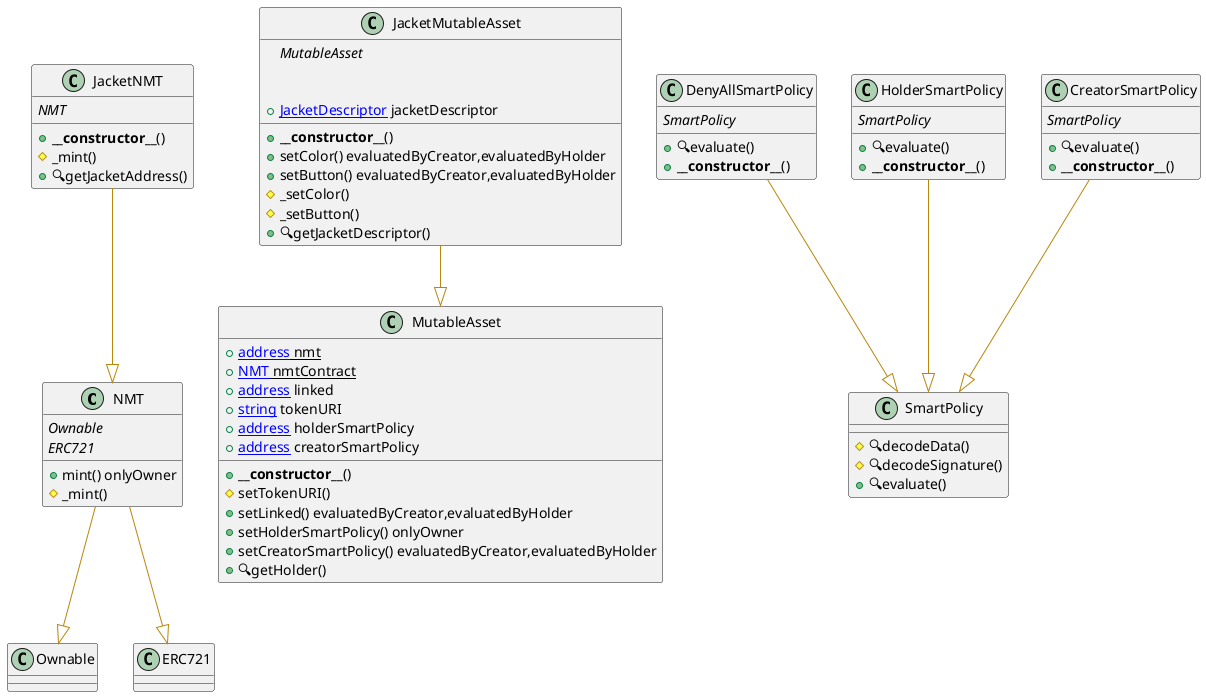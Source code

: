 @startuml
' -- generated by: https://marketplace.visualstudio.com/items?itemName=tintinweb.solidity-visual-auditor
'
' -- for auto-render install: https://marketplace.visualstudio.com/items?itemName=jebbs.plantuml
' -- options --

allowmixing

' -- classes --


class NMT {
    ' -- inheritance --
	{abstract}Ownable
	{abstract}ERC721

    ' -- usingFor --

    ' -- vars --

    ' -- methods --
	+mint() onlyOwner
	#_mint()

}
' -- inheritance / usingFor --
NMT --[#DarkGoldenRod]|> Ownable
NMT --[#DarkGoldenRod]|> ERC721




class MutableAsset {
    ' -- inheritance --

    ' -- usingFor --

    ' -- vars --
	+{static}[[address]] nmt
	+{static}[[NMT]] nmtContract
	+[[address]] linked
	+[[string]] tokenURI
	+[[address]] holderSmartPolicy
	+[[address]] creatorSmartPolicy

    ' -- methods --
	+**__constructor__**()
	#setTokenURI()
	+setLinked() evaluatedByCreator,evaluatedByHolder
	+setHolderSmartPolicy() onlyOwner
	+setCreatorSmartPolicy() evaluatedByCreator,evaluatedByHolder
	+🔍getHolder()

}

class JacketMutableAsset {
    ' -- inheritance --
	{abstract}MutableAsset

    ' -- usingFor --

    ' -- vars --
	+[[JacketDescriptor]] jacketDescriptor

    ' -- methods --
	+**__constructor__**()
	+setColor() evaluatedByCreator,evaluatedByHolder
	+setButton() evaluatedByCreator,evaluatedByHolder
	#_setColor()
	#_setButton()
	+🔍getJacketDescriptor()

}
' -- inheritance / usingFor --
JacketMutableAsset --[#DarkGoldenRod]|> MutableAsset

class JacketNMT {
    ' -- inheritance --
	{abstract}NMT

    ' -- usingFor --

    ' -- vars --

    ' -- methods --
	+**__constructor__**()
	#_mint()
	+🔍getJacketAddress()

}
' -- inheritance / usingFor --
JacketNMT --[#DarkGoldenRod]|> NMT


class DenyAllSmartPolicy {
    ' -- inheritance --
	{abstract}SmartPolicy

    ' -- usingFor --

    ' -- vars --

    ' -- methods --
	+🔍evaluate()
	+**__constructor__**()

}
' -- inheritance / usingFor --
DenyAllSmartPolicy --[#DarkGoldenRod]|> SmartPolicy

class HolderSmartPolicy {
    ' -- inheritance --
	{abstract}SmartPolicy

    ' -- usingFor --

    ' -- vars --

    ' -- methods --
	+🔍evaluate()
	+**__constructor__**()

}
' -- inheritance / usingFor --
HolderSmartPolicy --[#DarkGoldenRod]|> SmartPolicy

class CreatorSmartPolicy {
    ' -- inheritance --
	{abstract}SmartPolicy

    ' -- usingFor --

    ' -- vars --

    ' -- methods --
	+🔍evaluate()
	+**__constructor__**()

}
' -- inheritance / usingFor --
CreatorSmartPolicy --[#DarkGoldenRod]|> SmartPolicy

class SmartPolicy {
    ' -- inheritance --

    ' -- usingFor --

    ' -- vars --

    ' -- methods --
	#🔍decodeData()
	#🔍decodeSignature()
	+🔍evaluate()

}
@enduml